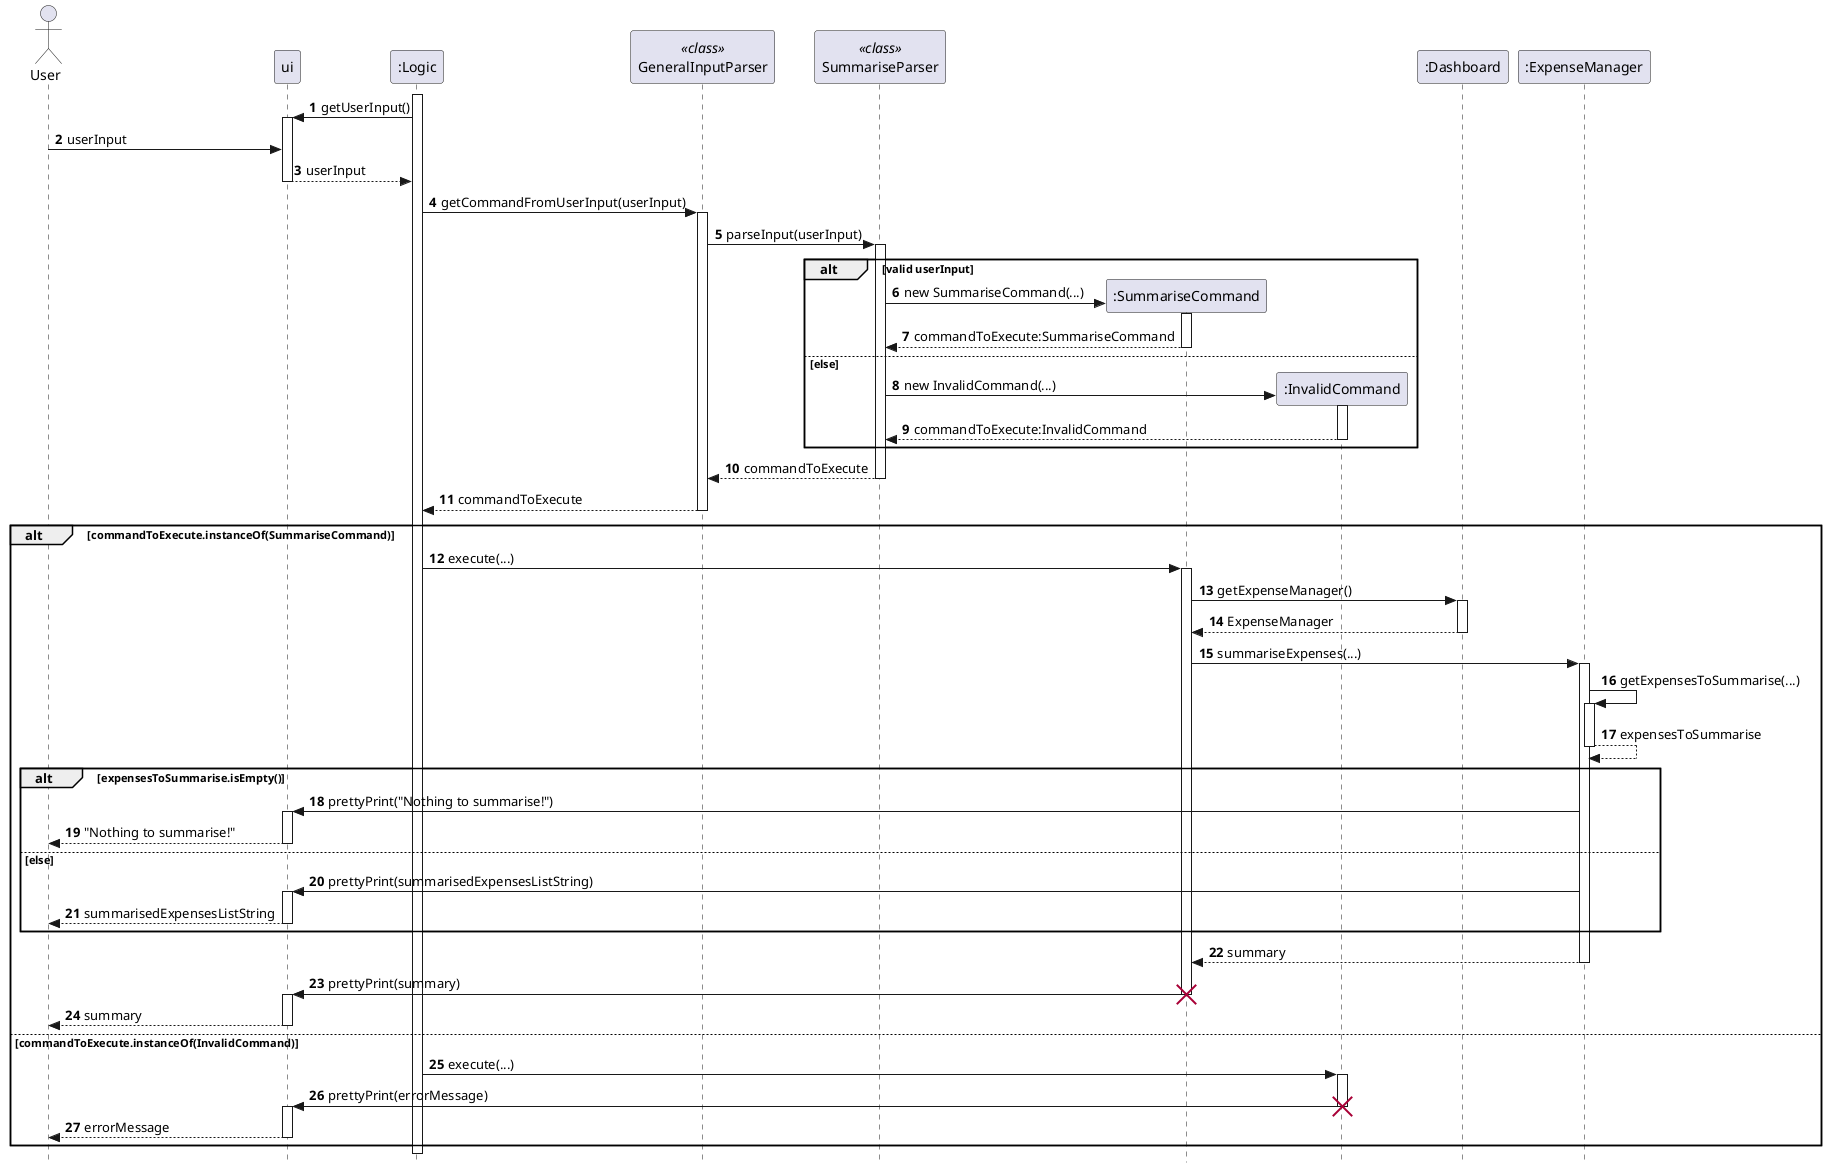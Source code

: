 @startuml
'https://plantuml.com/sequence-diagram

skinparam Style strictuml
autonumber
actor User
participant "ui" as UI
participant ":Logic" as Logic
activate Logic
participant GeneralInputParser <<class>>
participant SummariseParser << class >>

participant ":SummariseCommand" as SummariseCommand order 28
participant ":InvalidCommand" as InvalidCommand order 29
participant ":Dashboard" as Dashboard order 30
participant ":ExpenseManager" as ExpenseManager order 31

Logic -> UI ++ : getUserInput()

User -> UI : userInput
UI --> Logic -- : userInput

Logic -> GeneralInputParser ++ : getCommandFromUserInput(userInput)
GeneralInputParser -> SummariseParser ++ : parseInput(userInput)
alt valid userInput
    SummariseParser -> SummariseCommand ** : new SummariseCommand(...)
    activate SummariseCommand
    SummariseCommand --> SummariseParser --: commandToExecute:SummariseCommand
else else
    SummariseParser -> InvalidCommand ** : new InvalidCommand(...)
    activate InvalidCommand
    InvalidCommand --> SummariseParser -- : commandToExecute:InvalidCommand
end

SummariseParser --> GeneralInputParser -- : commandToExecute
GeneralInputParser --> Logic -- : commandToExecute

alt commandToExecute.instanceOf(SummariseCommand)
    Logic -> SummariseCommand : execute(...)
    activate SummariseCommand
    SummariseCommand -> Dashboard ++ : getExpenseManager()
    Dashboard --> SummariseCommand -- : ExpenseManager
    SummariseCommand -> ExpenseManager ++ : summariseExpenses(...)
    ExpenseManager -> ExpenseManager ++ : getExpensesToSummarise(...)
    ExpenseManager --> ExpenseManager -- : expensesToSummarise
    alt expensesToSummarise.isEmpty()
        ExpenseManager -> UI : prettyPrint("Nothing to summarise!")
        activate UI
        UI --> User -- : "Nothing to summarise!"
    else else
        ExpenseManager -> UI ++ : prettyPrint(summarisedExpensesListString)
        UI --> User -- : summarisedExpensesListString
    end
    ExpenseManager --> SummariseCommand -- : summary
    SummariseCommand -> UI -- : prettyPrint(summary)
    activate UI
    destroy SummariseCommand
    UI --> User -- : summary
else commandToExecute.instanceOf(InvalidCommand)
    Logic -> InvalidCommand : execute(...)
    activate InvalidCommand
    InvalidCommand -> UI -- : prettyPrint(errorMessage)
    activate UI
    destroy InvalidCommand
    UI --> User -- : errorMessage
end
deactivate UI






@enduml